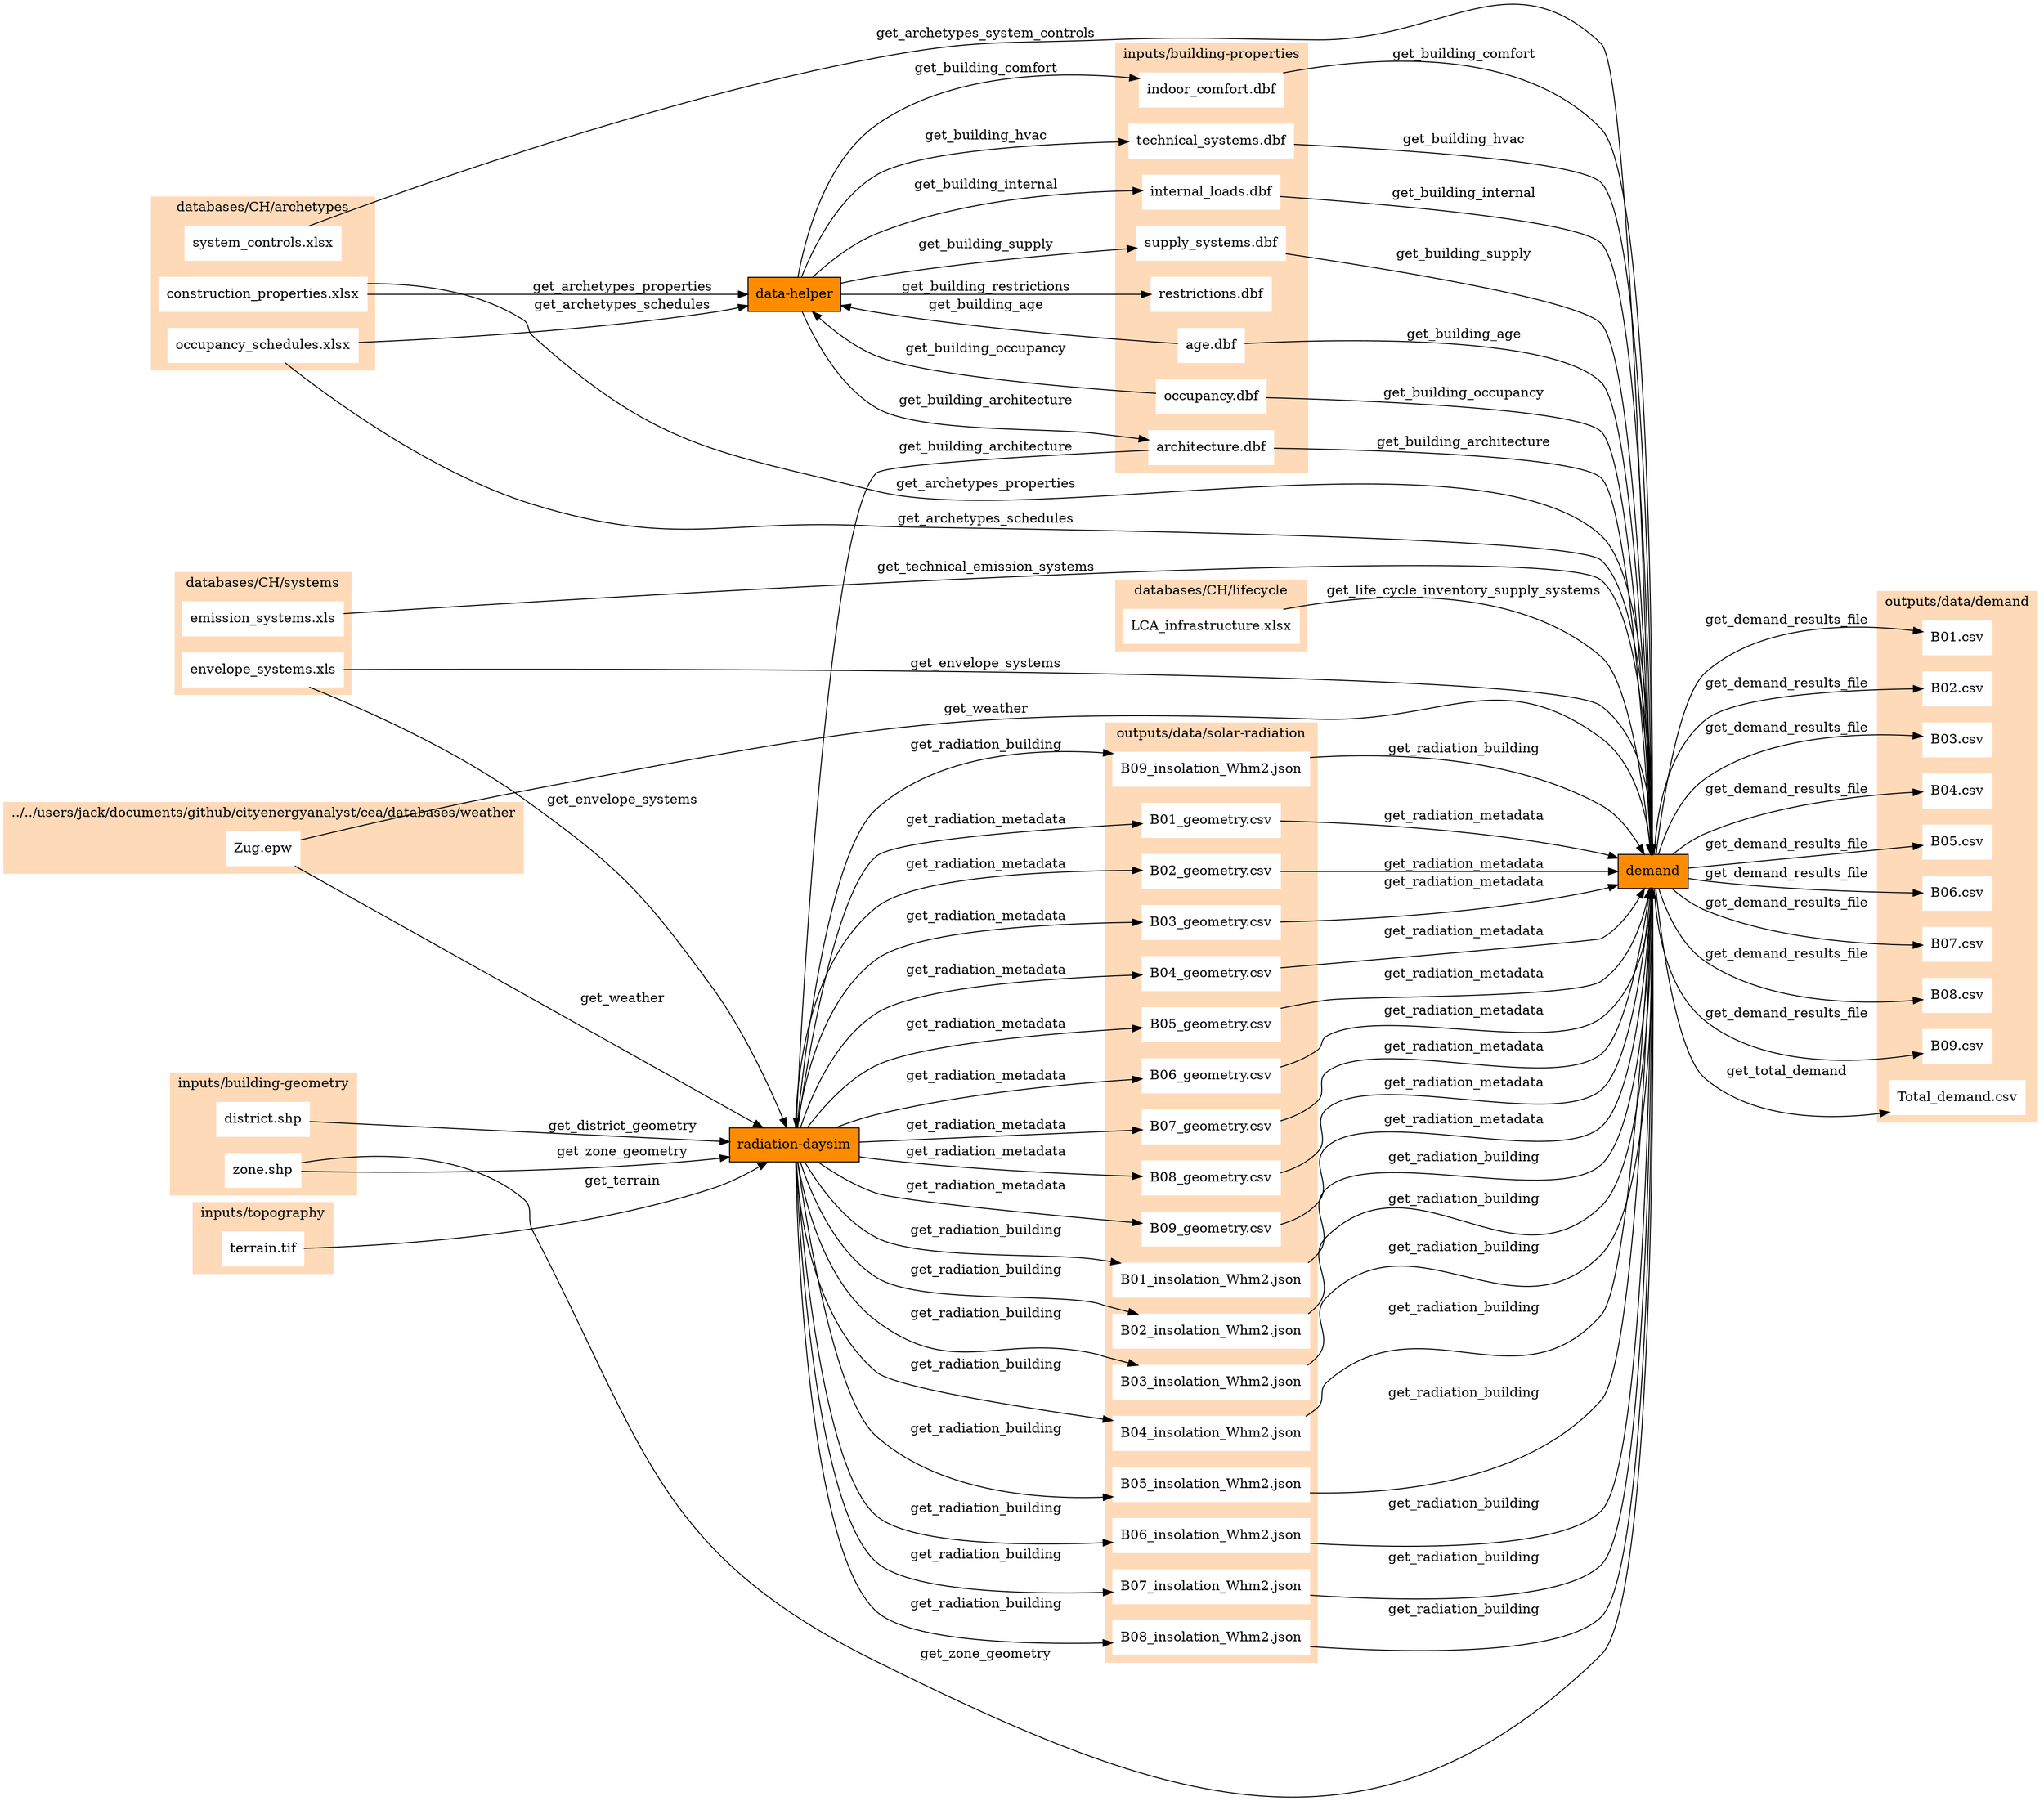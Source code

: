 digraph trace_inputlocator {
    rankdir="LR";
    node [shape=box];
    graph [overlap = false];
    "data-helper"[style=filled, fillcolor=darkorange];
    "demand"[style=filled, fillcolor=darkorange];
    "radiation-daysim"[style=filled, fillcolor=darkorange];
    "construction_properties.xlsx" -> "data-helper"[label="get_archetypes_properties"]
    "occupancy_schedules.xlsx" -> "data-helper"[label="get_archetypes_schedules"]
    "age.dbf" -> "data-helper"[label="get_building_age"]
    "occupancy.dbf" -> "data-helper"[label="get_building_occupancy"]
    "construction_properties.xlsx" -> "demand"[label="get_archetypes_properties"]
    "occupancy_schedules.xlsx" -> "demand"[label="get_archetypes_schedules"]
    "system_controls.xlsx" -> "demand"[label="get_archetypes_system_controls"]
    "age.dbf" -> "demand"[label="get_building_age"]
    "architecture.dbf" -> "demand"[label="get_building_architecture"]
    "indoor_comfort.dbf" -> "demand"[label="get_building_comfort"]
    "technical_systems.dbf" -> "demand"[label="get_building_hvac"]
    "internal_loads.dbf" -> "demand"[label="get_building_internal"]
    "occupancy.dbf" -> "demand"[label="get_building_occupancy"]
    "supply_systems.dbf" -> "demand"[label="get_building_supply"]
    "envelope_systems.xls" -> "demand"[label="get_envelope_systems"]
    "LCA_infrastructure.xlsx" -> "demand"[label="get_life_cycle_inventory_supply_systems"]
    "B01_insolation_Whm2.json" -> "demand"[label="get_radiation_building"]
    "B02_insolation_Whm2.json" -> "demand"[label="get_radiation_building"]
    "B03_insolation_Whm2.json" -> "demand"[label="get_radiation_building"]
    "B04_insolation_Whm2.json" -> "demand"[label="get_radiation_building"]
    "B05_insolation_Whm2.json" -> "demand"[label="get_radiation_building"]
    "B06_insolation_Whm2.json" -> "demand"[label="get_radiation_building"]
    "B07_insolation_Whm2.json" -> "demand"[label="get_radiation_building"]
    "B08_insolation_Whm2.json" -> "demand"[label="get_radiation_building"]
    "B09_insolation_Whm2.json" -> "demand"[label="get_radiation_building"]
    "B01_geometry.csv" -> "demand"[label="get_radiation_metadata"]
    "B02_geometry.csv" -> "demand"[label="get_radiation_metadata"]
    "B03_geometry.csv" -> "demand"[label="get_radiation_metadata"]
    "B04_geometry.csv" -> "demand"[label="get_radiation_metadata"]
    "B05_geometry.csv" -> "demand"[label="get_radiation_metadata"]
    "B06_geometry.csv" -> "demand"[label="get_radiation_metadata"]
    "B07_geometry.csv" -> "demand"[label="get_radiation_metadata"]
    "B08_geometry.csv" -> "demand"[label="get_radiation_metadata"]
    "B09_geometry.csv" -> "demand"[label="get_radiation_metadata"]
    "emission_systems.xls" -> "demand"[label="get_technical_emission_systems"]
    "Zug.epw" -> "demand"[label="get_weather"]
    "zone.shp" -> "demand"[label="get_zone_geometry"]
    "architecture.dbf" -> "radiation-daysim"[label="get_building_architecture"]
    "district.shp" -> "radiation-daysim"[label="get_district_geometry"]
    "envelope_systems.xls" -> "radiation-daysim"[label="get_envelope_systems"]
    "terrain.tif" -> "radiation-daysim"[label="get_terrain"]
    "Zug.epw" -> "radiation-daysim"[label="get_weather"]
    "zone.shp" -> "radiation-daysim"[label="get_zone_geometry"]
    "data-helper" -> "architecture.dbf"[label="get_building_architecture"]
    "data-helper" -> "indoor_comfort.dbf"[label="get_building_comfort"]
    "data-helper" -> "technical_systems.dbf"[label="get_building_hvac"]
    "data-helper" -> "internal_loads.dbf"[label="get_building_internal"]
    "data-helper" -> "restrictions.dbf"[label="get_building_restrictions"]
    "data-helper" -> "supply_systems.dbf"[label="get_building_supply"]
    "demand" -> "B01.csv"[label="get_demand_results_file"]
    "demand" -> "B02.csv"[label="get_demand_results_file"]
    "demand" -> "B03.csv"[label="get_demand_results_file"]
    "demand" -> "B04.csv"[label="get_demand_results_file"]
    "demand" -> "B05.csv"[label="get_demand_results_file"]
    "demand" -> "B06.csv"[label="get_demand_results_file"]
    "demand" -> "B07.csv"[label="get_demand_results_file"]
    "demand" -> "B08.csv"[label="get_demand_results_file"]
    "demand" -> "B09.csv"[label="get_demand_results_file"]
    "demand" -> "Total_demand.csv"[label="get_total_demand"]
    "radiation-daysim" -> "B01_insolation_Whm2.json"[label="get_radiation_building"]
    "radiation-daysim" -> "B02_insolation_Whm2.json"[label="get_radiation_building"]
    "radiation-daysim" -> "B03_insolation_Whm2.json"[label="get_radiation_building"]
    "radiation-daysim" -> "B04_insolation_Whm2.json"[label="get_radiation_building"]
    "radiation-daysim" -> "B05_insolation_Whm2.json"[label="get_radiation_building"]
    "radiation-daysim" -> "B06_insolation_Whm2.json"[label="get_radiation_building"]
    "radiation-daysim" -> "B07_insolation_Whm2.json"[label="get_radiation_building"]
    "radiation-daysim" -> "B08_insolation_Whm2.json"[label="get_radiation_building"]
    "radiation-daysim" -> "B09_insolation_Whm2.json"[label="get_radiation_building"]
    "radiation-daysim" -> "B01_geometry.csv"[label="get_radiation_metadata"]
    "radiation-daysim" -> "B02_geometry.csv"[label="get_radiation_metadata"]
    "radiation-daysim" -> "B03_geometry.csv"[label="get_radiation_metadata"]
    "radiation-daysim" -> "B04_geometry.csv"[label="get_radiation_metadata"]
    "radiation-daysim" -> "B05_geometry.csv"[label="get_radiation_metadata"]
    "radiation-daysim" -> "B06_geometry.csv"[label="get_radiation_metadata"]
    "radiation-daysim" -> "B07_geometry.csv"[label="get_radiation_metadata"]
    "radiation-daysim" -> "B08_geometry.csv"[label="get_radiation_metadata"]
    "radiation-daysim" -> "B09_geometry.csv"[label="get_radiation_metadata"]
    subgraph cluster_0 {
        style = filled;
        color = peachpuff;
        label="../../users/jack/documents/github/cityenergyanalyst/cea/databases/weather";
    "Zug.epw"[style=filled, color=white]
    "Zug.epw"[style=filled, color=white]
    }
    subgraph cluster_1 {
        style = filled;
        color = peachpuff;
        label="databases/CH/archetypes";
    "construction_properties.xlsx"[style=filled, color=white]
    "occupancy_schedules.xlsx"[style=filled, color=white]
    "construction_properties.xlsx"[style=filled, color=white]
    "occupancy_schedules.xlsx"[style=filled, color=white]
    "system_controls.xlsx"[style=filled, color=white]
    }
    subgraph cluster_2 {
        style = filled;
        color = peachpuff;
        label="databases/CH/lifecycle";
    "LCA_infrastructure.xlsx"[style=filled, color=white]
    }
    subgraph cluster_3 {
        style = filled;
        color = peachpuff;
        label="databases/CH/systems";
    "envelope_systems.xls"[style=filled, color=white]
    "emission_systems.xls"[style=filled, color=white]
    "envelope_systems.xls"[style=filled, color=white]
    }
    subgraph cluster_4 {
        style = filled;
        color = peachpuff;
        label="inputs/building-geometry";
    "zone.shp"[style=filled, color=white]
    "district.shp"[style=filled, color=white]
    "zone.shp"[style=filled, color=white]
    }
    subgraph cluster_5 {
        style = filled;
        color = peachpuff;
        label="inputs/building-properties";
    "age.dbf"[style=filled, color=white]
    "occupancy.dbf"[style=filled, color=white]
    "age.dbf"[style=filled, color=white]
    "architecture.dbf"[style=filled, color=white]
    "indoor_comfort.dbf"[style=filled, color=white]
    "technical_systems.dbf"[style=filled, color=white]
    "internal_loads.dbf"[style=filled, color=white]
    "occupancy.dbf"[style=filled, color=white]
    "supply_systems.dbf"[style=filled, color=white]
    "architecture.dbf"[style=filled, color=white]
    "architecture.dbf"[style=filled, color=white]
    "indoor_comfort.dbf"[style=filled, color=white]
    "technical_systems.dbf"[style=filled, color=white]
    "internal_loads.dbf"[style=filled, color=white]
    "restrictions.dbf"[style=filled, color=white]
    "supply_systems.dbf"[style=filled, color=white]
    }
    subgraph cluster_6 {
        style = filled;
        color = peachpuff;
        label="inputs/topography";
    "terrain.tif"[style=filled, color=white]
    }
    subgraph cluster_7 {
        style = filled;
        color = peachpuff;
        label="outputs/data/demand";
    "B01.csv"[style=filled, color=white]
    "B02.csv"[style=filled, color=white]
    "B03.csv"[style=filled, color=white]
    "B04.csv"[style=filled, color=white]
    "B05.csv"[style=filled, color=white]
    "B06.csv"[style=filled, color=white]
    "B07.csv"[style=filled, color=white]
    "B08.csv"[style=filled, color=white]
    "B09.csv"[style=filled, color=white]
    "Total_demand.csv"[style=filled, color=white]
    }
    subgraph cluster_8 {
        style = filled;
        color = peachpuff;
        label="outputs/data/solar-radiation";
    "B01_insolation_Whm2.json"[style=filled, color=white]
    "B02_insolation_Whm2.json"[style=filled, color=white]
    "B03_insolation_Whm2.json"[style=filled, color=white]
    "B04_insolation_Whm2.json"[style=filled, color=white]
    "B05_insolation_Whm2.json"[style=filled, color=white]
    "B06_insolation_Whm2.json"[style=filled, color=white]
    "B07_insolation_Whm2.json"[style=filled, color=white]
    "B08_insolation_Whm2.json"[style=filled, color=white]
    "B09_insolation_Whm2.json"[style=filled, color=white]
    "B01_geometry.csv"[style=filled, color=white]
    "B02_geometry.csv"[style=filled, color=white]
    "B03_geometry.csv"[style=filled, color=white]
    "B04_geometry.csv"[style=filled, color=white]
    "B05_geometry.csv"[style=filled, color=white]
    "B06_geometry.csv"[style=filled, color=white]
    "B07_geometry.csv"[style=filled, color=white]
    "B08_geometry.csv"[style=filled, color=white]
    "B09_geometry.csv"[style=filled, color=white]
    "B01_insolation_Whm2.json"[style=filled, color=white]
    "B02_insolation_Whm2.json"[style=filled, color=white]
    "B03_insolation_Whm2.json"[style=filled, color=white]
    "B04_insolation_Whm2.json"[style=filled, color=white]
    "B05_insolation_Whm2.json"[style=filled, color=white]
    "B06_insolation_Whm2.json"[style=filled, color=white]
    "B07_insolation_Whm2.json"[style=filled, color=white]
    "B08_insolation_Whm2.json"[style=filled, color=white]
    "B09_insolation_Whm2.json"[style=filled, color=white]
    "B01_geometry.csv"[style=filled, color=white]
    "B02_geometry.csv"[style=filled, color=white]
    "B03_geometry.csv"[style=filled, color=white]
    "B04_geometry.csv"[style=filled, color=white]
    "B05_geometry.csv"[style=filled, color=white]
    "B06_geometry.csv"[style=filled, color=white]
    "B07_geometry.csv"[style=filled, color=white]
    "B08_geometry.csv"[style=filled, color=white]
    "B09_geometry.csv"[style=filled, color=white]
    }
}